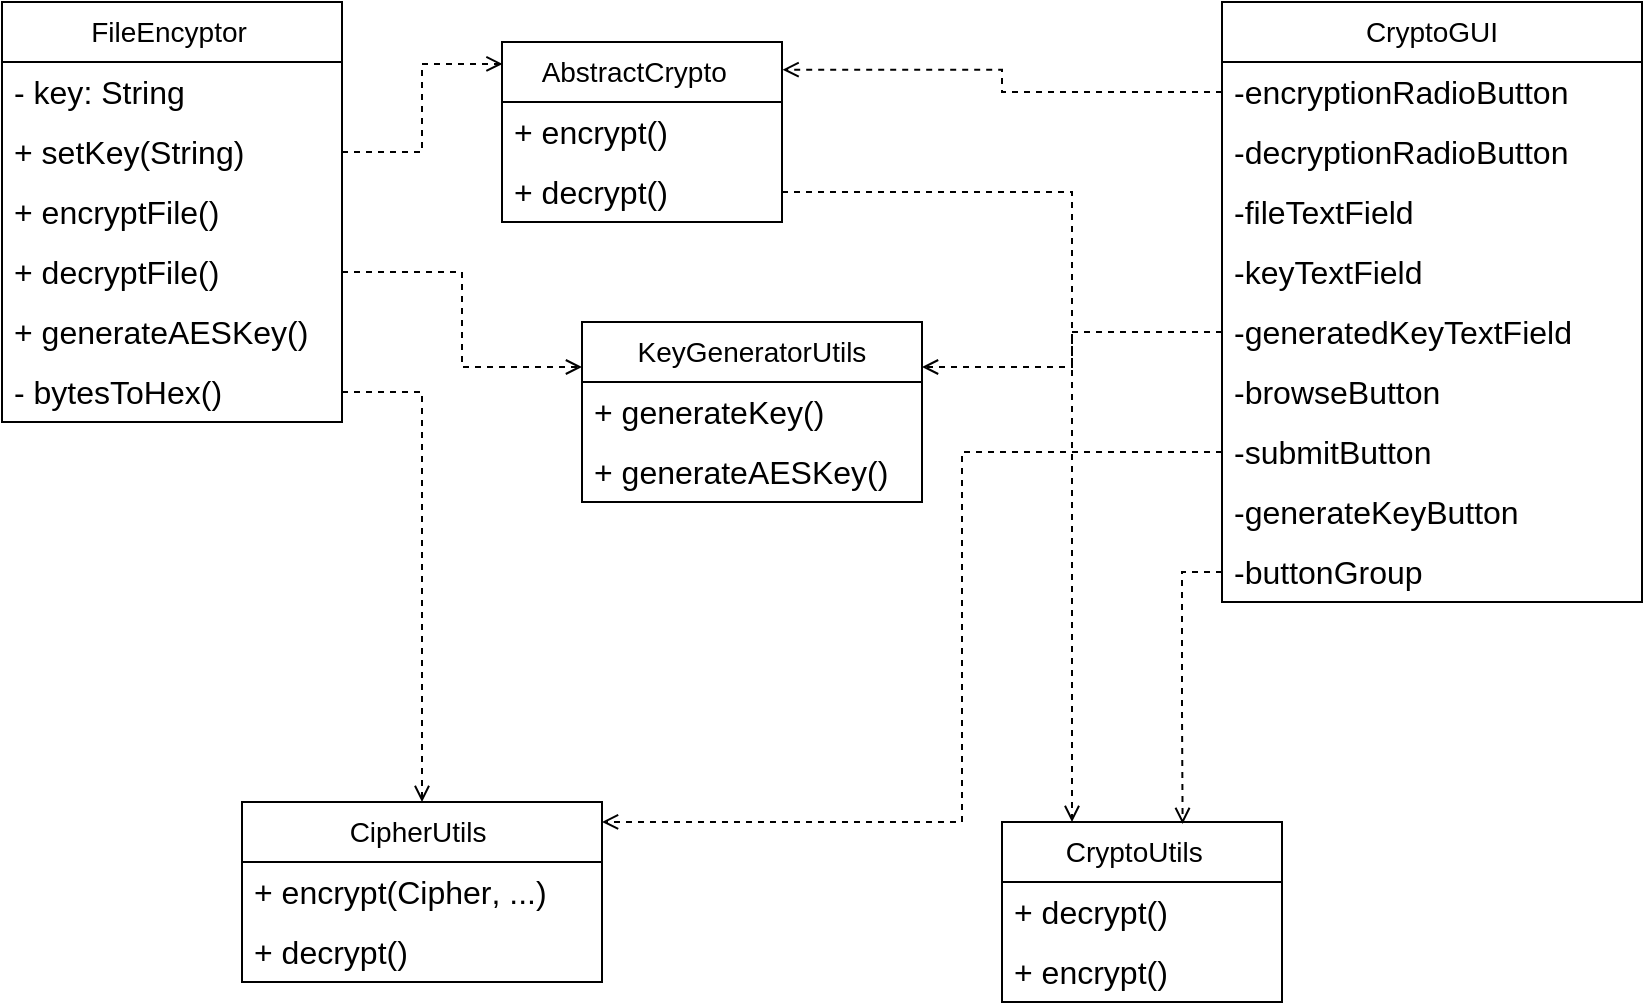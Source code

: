 <mxfile version="22.1.11" type="github">
  <diagram name="Страница — 1" id="vyfmJZVnl9p8rinQx3BE">
    <mxGraphModel dx="904" dy="1099" grid="1" gridSize="10" guides="1" tooltips="1" connect="1" arrows="1" fold="1" page="1" pageScale="1" pageWidth="827" pageHeight="1169" math="0" shadow="0">
      <root>
        <mxCell id="0" />
        <mxCell id="1" parent="0" />
        <mxCell id="3ANtsZwoB6s7GVHmMhVy-1" value="&lt;font style=&quot;font-size: 14px;&quot;&gt;FileEncyptor&lt;/font&gt;" style="swimlane;fontStyle=0;childLayout=stackLayout;horizontal=1;startSize=30;horizontalStack=0;resizeParent=1;resizeParentMax=0;resizeLast=0;collapsible=1;marginBottom=0;whiteSpace=wrap;html=1;spacingRight=3;" vertex="1" parent="1">
          <mxGeometry width="170" height="210" as="geometry" />
        </mxCell>
        <mxCell id="3ANtsZwoB6s7GVHmMhVy-2" value="&lt;font style=&quot;font-size: 16px;&quot;&gt;- &lt;span style=&quot;line-height: 106%; font-family: Calibri, sans-serif;&quot; lang=&quot;EN-US&quot;&gt;key&lt;/span&gt;&lt;span style=&quot;font-family: Calibri, sans-serif;&quot;&gt;: &lt;/span&gt;&lt;span style=&quot;line-height: 106%; font-family: Calibri, sans-serif;&quot; lang=&quot;EN-US&quot;&gt;String&lt;/span&gt;&lt;span style=&quot;font-family: Calibri, sans-serif;&quot;&gt;&amp;nbsp; &amp;nbsp; &amp;nbsp;&lt;/span&gt;&lt;/font&gt;" style="text;strokeColor=none;fillColor=none;align=left;verticalAlign=middle;spacingLeft=4;spacingRight=4;overflow=hidden;points=[[0,0.5],[1,0.5]];portConstraint=eastwest;rotatable=0;whiteSpace=wrap;html=1;" vertex="1" parent="3ANtsZwoB6s7GVHmMhVy-1">
          <mxGeometry y="30" width="170" height="30" as="geometry" />
        </mxCell>
        <mxCell id="3ANtsZwoB6s7GVHmMhVy-3" value="&lt;font style=&quot;font-size: 16px;&quot;&gt;+ &lt;span style=&quot;line-height: 106%; font-family: Calibri, sans-serif;&quot; lang=&quot;EN-US&quot;&gt;setKey&lt;/span&gt;&lt;span style=&quot;font-family: Calibri, sans-serif;&quot;&gt;(&lt;/span&gt;&lt;span style=&quot;line-height: 106%; font-family: Calibri, sans-serif;&quot; lang=&quot;EN-US&quot;&gt;String&lt;/span&gt;&lt;span style=&quot;font-family: Calibri, sans-serif;&quot;&gt;)&amp;nbsp;&amp;nbsp;&lt;/span&gt;&lt;/font&gt;" style="text;strokeColor=none;fillColor=none;align=left;verticalAlign=middle;spacingLeft=4;spacingRight=4;overflow=hidden;points=[[0,0.5],[1,0.5]];portConstraint=eastwest;rotatable=0;whiteSpace=wrap;html=1;" vertex="1" parent="3ANtsZwoB6s7GVHmMhVy-1">
          <mxGeometry y="60" width="170" height="30" as="geometry" />
        </mxCell>
        <mxCell id="3ANtsZwoB6s7GVHmMhVy-25" value="&lt;font style=&quot;font-size: 16px;&quot;&gt;+ &lt;span style=&quot;line-height: 106%; font-family: Calibri, sans-serif;&quot; lang=&quot;EN-US&quot;&gt;encryptFile&lt;/span&gt;&lt;span style=&quot;font-family: Calibri, sans-serif;&quot;&gt;()&amp;nbsp; &amp;nbsp;&lt;/span&gt;&lt;/font&gt;" style="text;strokeColor=none;fillColor=none;align=left;verticalAlign=middle;spacingLeft=4;spacingRight=4;overflow=hidden;points=[[0,0.5],[1,0.5]];portConstraint=eastwest;rotatable=0;whiteSpace=wrap;html=1;" vertex="1" parent="3ANtsZwoB6s7GVHmMhVy-1">
          <mxGeometry y="90" width="170" height="30" as="geometry" />
        </mxCell>
        <mxCell id="3ANtsZwoB6s7GVHmMhVy-26" value="&lt;font style=&quot;font-size: 16px;&quot;&gt;+ &lt;span style=&quot;line-height: 106%; font-family: Calibri, sans-serif;&quot; lang=&quot;EN-US&quot;&gt;decryptFile&lt;/span&gt;&lt;span style=&quot;font-family: Calibri, sans-serif;&quot;&gt;()&amp;nbsp; &amp;nbsp;&lt;/span&gt;&lt;/font&gt;" style="text;strokeColor=none;fillColor=none;align=left;verticalAlign=middle;spacingLeft=4;spacingRight=4;overflow=hidden;points=[[0,0.5],[1,0.5]];portConstraint=eastwest;rotatable=0;whiteSpace=wrap;html=1;" vertex="1" parent="3ANtsZwoB6s7GVHmMhVy-1">
          <mxGeometry y="120" width="170" height="30" as="geometry" />
        </mxCell>
        <mxCell id="3ANtsZwoB6s7GVHmMhVy-27" value="&lt;font style=&quot;font-size: 16px;&quot;&gt;+ &lt;span style=&quot;line-height: 106%; font-family: Calibri, sans-serif;&quot; lang=&quot;EN-US&quot;&gt;generateAESKey()&lt;/span&gt;&lt;/font&gt;" style="text;strokeColor=none;fillColor=none;align=left;verticalAlign=middle;spacingLeft=4;spacingRight=4;overflow=hidden;points=[[0,0.5],[1,0.5]];portConstraint=eastwest;rotatable=0;whiteSpace=wrap;html=1;" vertex="1" parent="3ANtsZwoB6s7GVHmMhVy-1">
          <mxGeometry y="150" width="170" height="30" as="geometry" />
        </mxCell>
        <mxCell id="3ANtsZwoB6s7GVHmMhVy-4" value="&lt;font style=&quot;font-size: 16px;&quot;&gt;- &lt;span style=&quot;line-height: 106%; font-family: Calibri, sans-serif;&quot; lang=&quot;EN-US&quot;&gt;bytesToHex&lt;/span&gt;&lt;span style=&quot;font-family: Calibri, sans-serif;&quot;&gt;()&lt;/span&gt;&lt;/font&gt;" style="text;strokeColor=none;fillColor=none;align=left;verticalAlign=middle;spacingLeft=4;spacingRight=4;overflow=hidden;points=[[0,0.5],[1,0.5]];portConstraint=eastwest;rotatable=0;whiteSpace=wrap;html=1;" vertex="1" parent="3ANtsZwoB6s7GVHmMhVy-1">
          <mxGeometry y="180" width="170" height="30" as="geometry" />
        </mxCell>
        <mxCell id="3ANtsZwoB6s7GVHmMhVy-9" value="&lt;font style=&quot;font-size: 14px;&quot;&gt;KeyGeneratorUtils   &lt;/font&gt;" style="swimlane;fontStyle=0;childLayout=stackLayout;horizontal=1;startSize=30;horizontalStack=0;resizeParent=1;resizeParentMax=0;resizeLast=0;collapsible=1;marginBottom=0;whiteSpace=wrap;html=1;" vertex="1" parent="1">
          <mxGeometry x="290" y="160" width="170" height="90" as="geometry" />
        </mxCell>
        <mxCell id="3ANtsZwoB6s7GVHmMhVy-10" value="&lt;font style=&quot;font-size: 16px;&quot;&gt;+ generateKey()&lt;/font&gt;" style="text;strokeColor=none;fillColor=none;align=left;verticalAlign=middle;spacingLeft=4;spacingRight=4;overflow=hidden;points=[[0,0.5],[1,0.5]];portConstraint=eastwest;rotatable=0;whiteSpace=wrap;html=1;" vertex="1" parent="3ANtsZwoB6s7GVHmMhVy-9">
          <mxGeometry y="30" width="170" height="30" as="geometry" />
        </mxCell>
        <mxCell id="3ANtsZwoB6s7GVHmMhVy-11" value="&lt;font style=&quot;font-size: 16px;&quot;&gt;+ generateAESKey()&lt;/font&gt;" style="text;strokeColor=none;fillColor=none;align=left;verticalAlign=middle;spacingLeft=4;spacingRight=4;overflow=hidden;points=[[0,0.5],[1,0.5]];portConstraint=eastwest;rotatable=0;whiteSpace=wrap;html=1;" vertex="1" parent="3ANtsZwoB6s7GVHmMhVy-9">
          <mxGeometry y="60" width="170" height="30" as="geometry" />
        </mxCell>
        <mxCell id="3ANtsZwoB6s7GVHmMhVy-17" value="&lt;font style=&quot;font-size: 14px;&quot;&gt;CryptoUtils&amp;nbsp;&amp;nbsp;&lt;/font&gt;" style="swimlane;fontStyle=0;childLayout=stackLayout;horizontal=1;startSize=30;horizontalStack=0;resizeParent=1;resizeParentMax=0;resizeLast=0;collapsible=1;marginBottom=0;whiteSpace=wrap;html=1;" vertex="1" parent="1">
          <mxGeometry x="500" y="410" width="140" height="90" as="geometry" />
        </mxCell>
        <mxCell id="3ANtsZwoB6s7GVHmMhVy-19" value="&lt;font style=&quot;font-size: 16px;&quot;&gt;+ decrypt()&lt;/font&gt;" style="text;strokeColor=none;fillColor=none;align=left;verticalAlign=middle;spacingLeft=4;spacingRight=4;overflow=hidden;points=[[0,0.5],[1,0.5]];portConstraint=eastwest;rotatable=0;whiteSpace=wrap;html=1;" vertex="1" parent="3ANtsZwoB6s7GVHmMhVy-17">
          <mxGeometry y="30" width="140" height="30" as="geometry" />
        </mxCell>
        <mxCell id="3ANtsZwoB6s7GVHmMhVy-18" value="&lt;font style=&quot;font-size: 16px;&quot;&gt;+&amp;nbsp;encrypt()&lt;/font&gt;" style="text;strokeColor=none;fillColor=none;align=left;verticalAlign=middle;spacingLeft=4;spacingRight=4;overflow=hidden;points=[[0,0.5],[1,0.5]];portConstraint=eastwest;rotatable=0;whiteSpace=wrap;html=1;" vertex="1" parent="3ANtsZwoB6s7GVHmMhVy-17">
          <mxGeometry y="60" width="140" height="30" as="geometry" />
        </mxCell>
        <mxCell id="3ANtsZwoB6s7GVHmMhVy-21" value="&lt;font style=&quot;font-size: 14px;&quot;&gt;CryptoGUI&lt;/font&gt;" style="swimlane;fontStyle=0;childLayout=stackLayout;horizontal=1;startSize=30;horizontalStack=0;resizeParent=1;resizeParentMax=0;resizeLast=0;collapsible=1;marginBottom=0;whiteSpace=wrap;html=1;" vertex="1" parent="1">
          <mxGeometry x="610" width="210" height="300" as="geometry" />
        </mxCell>
        <mxCell id="3ANtsZwoB6s7GVHmMhVy-22" value="&lt;font style=&quot;font-size: 16px;&quot;&gt;-encryptionRadioButton&lt;/font&gt;" style="text;strokeColor=none;fillColor=none;align=left;verticalAlign=middle;spacingLeft=4;spacingRight=4;overflow=hidden;points=[[0,0.5],[1,0.5]];portConstraint=eastwest;rotatable=0;whiteSpace=wrap;html=1;" vertex="1" parent="3ANtsZwoB6s7GVHmMhVy-21">
          <mxGeometry y="30" width="210" height="30" as="geometry" />
        </mxCell>
        <mxCell id="3ANtsZwoB6s7GVHmMhVy-23" value="&lt;font style=&quot;font-size: 16px;&quot;&gt;-&lt;font style=&quot;font-size: 16px;&quot;&gt;decryptionRadioButton&lt;/font&gt;&lt;/font&gt;" style="text;strokeColor=none;fillColor=none;align=left;verticalAlign=middle;spacingLeft=4;spacingRight=4;overflow=hidden;points=[[0,0.5],[1,0.5]];portConstraint=eastwest;rotatable=0;whiteSpace=wrap;html=1;" vertex="1" parent="3ANtsZwoB6s7GVHmMhVy-21">
          <mxGeometry y="60" width="210" height="30" as="geometry" />
        </mxCell>
        <mxCell id="3ANtsZwoB6s7GVHmMhVy-24" value="&lt;font style=&quot;font-size: 16px;&quot;&gt;-fileTextField&lt;span style=&quot;line-height: 106%; font-family: Calibri, sans-serif;&quot;&gt;&amp;nbsp; &amp;nbsp; &amp;nbsp; &amp;nbsp;&amp;nbsp;&lt;/span&gt;&lt;/font&gt;" style="text;strokeColor=none;fillColor=none;align=left;verticalAlign=middle;spacingLeft=4;spacingRight=4;overflow=hidden;points=[[0,0.5],[1,0.5]];portConstraint=eastwest;rotatable=0;whiteSpace=wrap;html=1;" vertex="1" parent="3ANtsZwoB6s7GVHmMhVy-21">
          <mxGeometry y="90" width="210" height="30" as="geometry" />
        </mxCell>
        <mxCell id="3ANtsZwoB6s7GVHmMhVy-32" value="&lt;font style=&quot;font-size: 16px;&quot;&gt;-keyTextField&lt;span style=&quot;line-height: 106%; font-family: Calibri, sans-serif;&quot;&gt;&amp;nbsp; &amp;nbsp; &amp;nbsp; &amp;nbsp; &amp;nbsp;&lt;/span&gt;&lt;/font&gt;" style="text;strokeColor=none;fillColor=none;align=left;verticalAlign=middle;spacingLeft=4;spacingRight=4;overflow=hidden;points=[[0,0.5],[1,0.5]];portConstraint=eastwest;rotatable=0;whiteSpace=wrap;html=1;" vertex="1" parent="3ANtsZwoB6s7GVHmMhVy-21">
          <mxGeometry y="120" width="210" height="30" as="geometry" />
        </mxCell>
        <mxCell id="3ANtsZwoB6s7GVHmMhVy-33" value="&lt;font style=&quot;font-size: 16px;&quot;&gt;-generatedKeyTextField&lt;/font&gt;" style="text;strokeColor=none;fillColor=none;align=left;verticalAlign=middle;spacingLeft=4;spacingRight=4;overflow=hidden;points=[[0,0.5],[1,0.5]];portConstraint=eastwest;rotatable=0;whiteSpace=wrap;html=1;" vertex="1" parent="3ANtsZwoB6s7GVHmMhVy-21">
          <mxGeometry y="150" width="210" height="30" as="geometry" />
        </mxCell>
        <mxCell id="3ANtsZwoB6s7GVHmMhVy-34" value="&lt;font style=&quot;font-size: 16px;&quot;&gt;-browseButton&lt;span style=&quot;line-height: 106%; font-family: Calibri, sans-serif;&quot;&gt;&amp;nbsp; &amp;nbsp; &amp;nbsp; &amp;nbsp; &amp;nbsp;&lt;/span&gt;&lt;/font&gt;" style="text;strokeColor=none;fillColor=none;align=left;verticalAlign=middle;spacingLeft=4;spacingRight=4;overflow=hidden;points=[[0,0.5],[1,0.5]];portConstraint=eastwest;rotatable=0;whiteSpace=wrap;html=1;" vertex="1" parent="3ANtsZwoB6s7GVHmMhVy-21">
          <mxGeometry y="180" width="210" height="30" as="geometry" />
        </mxCell>
        <mxCell id="3ANtsZwoB6s7GVHmMhVy-35" value="&lt;font style=&quot;font-size: 16px;&quot;&gt;-submitButton&lt;span style=&quot;line-height: 106%; font-family: Calibri, sans-serif;&quot;&gt;&amp;nbsp; &amp;nbsp; &amp;nbsp; &amp;nbsp; &amp;nbsp;&lt;/span&gt;&lt;/font&gt;" style="text;strokeColor=none;fillColor=none;align=left;verticalAlign=middle;spacingLeft=4;spacingRight=4;overflow=hidden;points=[[0,0.5],[1,0.5]];portConstraint=eastwest;rotatable=0;whiteSpace=wrap;html=1;" vertex="1" parent="3ANtsZwoB6s7GVHmMhVy-21">
          <mxGeometry y="210" width="210" height="30" as="geometry" />
        </mxCell>
        <mxCell id="3ANtsZwoB6s7GVHmMhVy-36" value="&lt;font style=&quot;font-size: 16px;&quot;&gt;-generateKeyButton&lt;span style=&quot;line-height: 106%; font-family: Calibri, sans-serif;&quot;&gt;&amp;nbsp; &amp;nbsp;&amp;nbsp;&lt;/span&gt;&lt;/font&gt;" style="text;strokeColor=none;fillColor=none;align=left;verticalAlign=middle;spacingLeft=4;spacingRight=4;overflow=hidden;points=[[0,0.5],[1,0.5]];portConstraint=eastwest;rotatable=0;whiteSpace=wrap;html=1;" vertex="1" parent="3ANtsZwoB6s7GVHmMhVy-21">
          <mxGeometry y="240" width="210" height="30" as="geometry" />
        </mxCell>
        <mxCell id="3ANtsZwoB6s7GVHmMhVy-37" value="&lt;font style=&quot;font-size: 16px;&quot;&gt;-buttonGroup&lt;span style=&quot;line-height: 106%; font-family: Calibri, sans-serif;&quot;&gt;&amp;nbsp; &amp;nbsp; &amp;nbsp; &amp;nbsp; &amp;nbsp;&amp;nbsp;&lt;/span&gt;&lt;/font&gt;" style="text;strokeColor=none;fillColor=none;align=left;verticalAlign=middle;spacingLeft=4;spacingRight=4;overflow=hidden;points=[[0,0.5],[1,0.5]];portConstraint=eastwest;rotatable=0;whiteSpace=wrap;html=1;" vertex="1" parent="3ANtsZwoB6s7GVHmMhVy-21">
          <mxGeometry y="270" width="210" height="30" as="geometry" />
        </mxCell>
        <mxCell id="3ANtsZwoB6s7GVHmMhVy-39" value="&lt;font style=&quot;font-size: 14px;&quot;&gt;AbstractCrypto&amp;nbsp;&amp;nbsp;&lt;/font&gt;" style="swimlane;fontStyle=0;childLayout=stackLayout;horizontal=1;startSize=30;horizontalStack=0;resizeParent=1;resizeParentMax=0;resizeLast=0;collapsible=1;marginBottom=0;whiteSpace=wrap;html=1;" vertex="1" parent="1">
          <mxGeometry x="250" y="20" width="140" height="90" as="geometry" />
        </mxCell>
        <mxCell id="3ANtsZwoB6s7GVHmMhVy-40" value="&lt;font style=&quot;font-size: 16px;&quot;&gt;+&amp;nbsp;encrypt()&lt;/font&gt;" style="text;strokeColor=none;fillColor=none;align=left;verticalAlign=middle;spacingLeft=4;spacingRight=4;overflow=hidden;points=[[0,0.5],[1,0.5]];portConstraint=eastwest;rotatable=0;whiteSpace=wrap;html=1;" vertex="1" parent="3ANtsZwoB6s7GVHmMhVy-39">
          <mxGeometry y="30" width="140" height="30" as="geometry" />
        </mxCell>
        <mxCell id="3ANtsZwoB6s7GVHmMhVy-41" value="&lt;font style=&quot;font-size: 16px;&quot;&gt;+ decrypt()&lt;/font&gt;" style="text;strokeColor=none;fillColor=none;align=left;verticalAlign=middle;spacingLeft=4;spacingRight=4;overflow=hidden;points=[[0,0.5],[1,0.5]];portConstraint=eastwest;rotatable=0;whiteSpace=wrap;html=1;" vertex="1" parent="3ANtsZwoB6s7GVHmMhVy-39">
          <mxGeometry y="60" width="140" height="30" as="geometry" />
        </mxCell>
        <mxCell id="3ANtsZwoB6s7GVHmMhVy-42" value="&lt;font style=&quot;font-size: 14px;&quot;&gt;CipherUtils&lt;span style=&quot;line-height: 106%; font-family: Calibri, sans-serif;&quot;&gt;&amp;nbsp;&lt;/span&gt;&lt;/font&gt;" style="swimlane;fontStyle=0;childLayout=stackLayout;horizontal=1;startSize=30;horizontalStack=0;resizeParent=1;resizeParentMax=0;resizeLast=0;collapsible=1;marginBottom=0;whiteSpace=wrap;html=1;" vertex="1" parent="1">
          <mxGeometry x="120" y="400" width="180" height="90" as="geometry" />
        </mxCell>
        <mxCell id="3ANtsZwoB6s7GVHmMhVy-43" value="&lt;font style=&quot;font-size: 16px;&quot;&gt;+ &lt;span style=&quot;line-height: 106%; font-family: Calibri, sans-serif;&quot; lang=&quot;EN-US&quot;&gt;encrypt&lt;/span&gt;&lt;span style=&quot;font-family: Calibri, sans-serif;&quot;&gt;(&lt;/span&gt;&lt;span style=&quot;line-height: 106%; font-family: Calibri, sans-serif;&quot; lang=&quot;EN-US&quot;&gt;Cipher&lt;/span&gt;&lt;span style=&quot;font-family: Calibri, sans-serif;&quot;&gt;, ...)&amp;nbsp;&lt;/span&gt;&lt;/font&gt;" style="text;strokeColor=none;fillColor=none;align=left;verticalAlign=middle;spacingLeft=4;spacingRight=4;overflow=hidden;points=[[0,0.5],[1,0.5]];portConstraint=eastwest;rotatable=0;whiteSpace=wrap;html=1;" vertex="1" parent="3ANtsZwoB6s7GVHmMhVy-42">
          <mxGeometry y="30" width="180" height="30" as="geometry" />
        </mxCell>
        <mxCell id="3ANtsZwoB6s7GVHmMhVy-44" value="&lt;font style=&quot;font-size: 16px;&quot;&gt;+ decrypt()&lt;/font&gt;" style="text;strokeColor=none;fillColor=none;align=left;verticalAlign=middle;spacingLeft=4;spacingRight=4;overflow=hidden;points=[[0,0.5],[1,0.5]];portConstraint=eastwest;rotatable=0;whiteSpace=wrap;html=1;" vertex="1" parent="3ANtsZwoB6s7GVHmMhVy-42">
          <mxGeometry y="60" width="180" height="30" as="geometry" />
        </mxCell>
        <mxCell id="3ANtsZwoB6s7GVHmMhVy-50" style="edgeStyle=orthogonalEdgeStyle;rounded=0;orthogonalLoop=1;jettySize=auto;html=1;exitX=1;exitY=0.5;exitDx=0;exitDy=0;entryX=0;entryY=0.25;entryDx=0;entryDy=0;dashed=1;endArrow=open;endFill=0;" edge="1" parent="1" source="3ANtsZwoB6s7GVHmMhVy-26" target="3ANtsZwoB6s7GVHmMhVy-9">
          <mxGeometry relative="1" as="geometry" />
        </mxCell>
        <mxCell id="3ANtsZwoB6s7GVHmMhVy-51" style="edgeStyle=orthogonalEdgeStyle;rounded=0;orthogonalLoop=1;jettySize=auto;html=1;exitX=1;exitY=0.5;exitDx=0;exitDy=0;entryX=0.002;entryY=0.122;entryDx=0;entryDy=0;entryPerimeter=0;dashed=1;endArrow=open;endFill=0;" edge="1" parent="1" source="3ANtsZwoB6s7GVHmMhVy-3" target="3ANtsZwoB6s7GVHmMhVy-39">
          <mxGeometry relative="1" as="geometry" />
        </mxCell>
        <mxCell id="3ANtsZwoB6s7GVHmMhVy-52" style="edgeStyle=orthogonalEdgeStyle;rounded=0;orthogonalLoop=1;jettySize=auto;html=1;exitX=0;exitY=0.5;exitDx=0;exitDy=0;entryX=1.002;entryY=0.154;entryDx=0;entryDy=0;entryPerimeter=0;dashed=1;endArrow=open;endFill=0;" edge="1" parent="1" source="3ANtsZwoB6s7GVHmMhVy-22" target="3ANtsZwoB6s7GVHmMhVy-39">
          <mxGeometry relative="1" as="geometry" />
        </mxCell>
        <mxCell id="3ANtsZwoB6s7GVHmMhVy-56" style="edgeStyle=orthogonalEdgeStyle;rounded=0;orthogonalLoop=1;jettySize=auto;html=1;exitX=0;exitY=0.5;exitDx=0;exitDy=0;entryX=1;entryY=0.111;entryDx=0;entryDy=0;entryPerimeter=0;dashed=1;endArrow=open;endFill=0;" edge="1" parent="1" source="3ANtsZwoB6s7GVHmMhVy-35" target="3ANtsZwoB6s7GVHmMhVy-42">
          <mxGeometry relative="1" as="geometry">
            <Array as="points">
              <mxPoint x="480" y="225" />
              <mxPoint x="480" y="410" />
            </Array>
          </mxGeometry>
        </mxCell>
        <mxCell id="3ANtsZwoB6s7GVHmMhVy-58" style="edgeStyle=orthogonalEdgeStyle;rounded=0;orthogonalLoop=1;jettySize=auto;html=1;exitX=1;exitY=0.5;exitDx=0;exitDy=0;entryX=0.5;entryY=0;entryDx=0;entryDy=0;endArrow=open;endFill=0;dashed=1;" edge="1" parent="1" source="3ANtsZwoB6s7GVHmMhVy-4" target="3ANtsZwoB6s7GVHmMhVy-42">
          <mxGeometry relative="1" as="geometry" />
        </mxCell>
        <mxCell id="3ANtsZwoB6s7GVHmMhVy-61" style="edgeStyle=orthogonalEdgeStyle;rounded=0;orthogonalLoop=1;jettySize=auto;html=1;exitX=0;exitY=0.5;exitDx=0;exitDy=0;entryX=0.645;entryY=0.011;entryDx=0;entryDy=0;entryPerimeter=0;endArrow=open;endFill=0;dashed=1;" edge="1" parent="1" source="3ANtsZwoB6s7GVHmMhVy-37" target="3ANtsZwoB6s7GVHmMhVy-17">
          <mxGeometry relative="1" as="geometry" />
        </mxCell>
        <mxCell id="3ANtsZwoB6s7GVHmMhVy-62" style="edgeStyle=orthogonalEdgeStyle;rounded=0;orthogonalLoop=1;jettySize=auto;html=1;exitX=1;exitY=0.5;exitDx=0;exitDy=0;entryX=0.25;entryY=0;entryDx=0;entryDy=0;endArrow=open;endFill=0;dashed=1;" edge="1" parent="1" source="3ANtsZwoB6s7GVHmMhVy-41" target="3ANtsZwoB6s7GVHmMhVy-17">
          <mxGeometry relative="1" as="geometry" />
        </mxCell>
        <mxCell id="3ANtsZwoB6s7GVHmMhVy-63" style="edgeStyle=orthogonalEdgeStyle;rounded=0;orthogonalLoop=1;jettySize=auto;html=1;exitX=0;exitY=0.5;exitDx=0;exitDy=0;entryX=1;entryY=0.25;entryDx=0;entryDy=0;endArrow=open;endFill=0;dashed=1;" edge="1" parent="1" source="3ANtsZwoB6s7GVHmMhVy-33" target="3ANtsZwoB6s7GVHmMhVy-9">
          <mxGeometry relative="1" as="geometry" />
        </mxCell>
      </root>
    </mxGraphModel>
  </diagram>
</mxfile>
